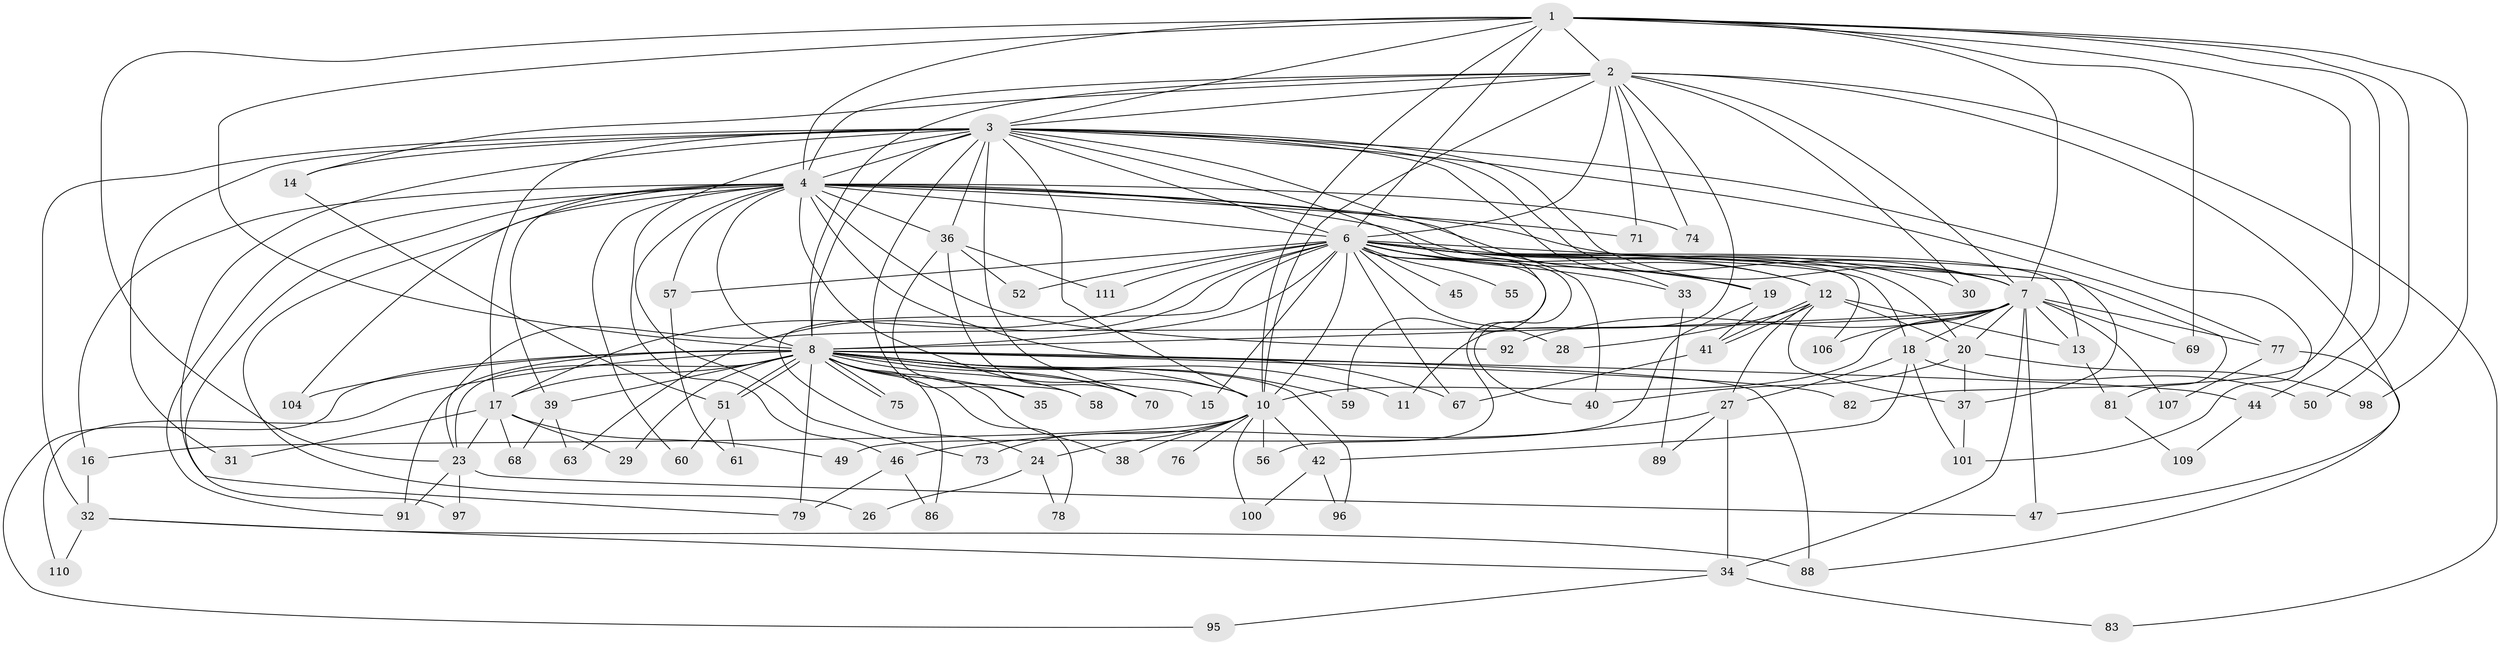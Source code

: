 // original degree distribution, {16: 0.009009009009009009, 17: 0.02702702702702703, 23: 0.018018018018018018, 18: 0.009009009009009009, 20: 0.018018018018018018, 36: 0.009009009009009009, 2: 0.5585585585585585, 9: 0.018018018018018018, 3: 0.18018018018018017, 6: 0.018018018018018018, 4: 0.08108108108108109, 5: 0.02702702702702703, 8: 0.009009009009009009, 7: 0.018018018018018018}
// Generated by graph-tools (version 1.1) at 2025/41/03/06/25 10:41:43]
// undirected, 85 vertices, 196 edges
graph export_dot {
graph [start="1"]
  node [color=gray90,style=filled];
  1 [super="+72"];
  2 [super="+99"];
  3 [super="+21"];
  4 [super="+5"];
  6 [super="+9"];
  7 [super="+43"];
  8 [super="+108"];
  10 [super="+22"];
  11;
  12;
  13 [super="+25"];
  14 [super="+103"];
  15;
  16;
  17 [super="+48"];
  18;
  19 [super="+65"];
  20 [super="+66"];
  23 [super="+53"];
  24;
  26;
  27 [super="+84"];
  28;
  29;
  30;
  31;
  32 [super="+90"];
  33;
  34 [super="+102"];
  35;
  36 [super="+62"];
  37 [super="+87"];
  38;
  39 [super="+54"];
  40 [super="+64"];
  41 [super="+85"];
  42;
  44;
  45;
  46;
  47 [super="+93"];
  49;
  50;
  51;
  52;
  55;
  56;
  57;
  58;
  59;
  60;
  61;
  63;
  67;
  68;
  69;
  70 [super="+80"];
  71;
  73;
  74;
  75;
  76;
  77;
  78;
  79 [super="+94"];
  81;
  82;
  83;
  86;
  88;
  89;
  91;
  92;
  95;
  96;
  97;
  98;
  100;
  101 [super="+105"];
  104;
  106;
  107;
  109;
  110;
  111;
  1 -- 2;
  1 -- 3;
  1 -- 4 [weight=2];
  1 -- 6 [weight=3];
  1 -- 7;
  1 -- 8;
  1 -- 10;
  1 -- 23;
  1 -- 44;
  1 -- 50;
  1 -- 69;
  1 -- 82;
  1 -- 98;
  2 -- 3;
  2 -- 4 [weight=2];
  2 -- 6 [weight=2];
  2 -- 7;
  2 -- 8;
  2 -- 10 [weight=2];
  2 -- 11;
  2 -- 14;
  2 -- 30;
  2 -- 71;
  2 -- 74;
  2 -- 83;
  2 -- 47;
  3 -- 4 [weight=2];
  3 -- 6 [weight=2];
  3 -- 7;
  3 -- 8;
  3 -- 10;
  3 -- 14;
  3 -- 19;
  3 -- 31;
  3 -- 33;
  3 -- 35;
  3 -- 36 [weight=2];
  3 -- 40;
  3 -- 46;
  3 -- 59;
  3 -- 70;
  3 -- 77;
  3 -- 79;
  3 -- 101;
  3 -- 32;
  3 -- 17;
  4 -- 6 [weight=4];
  4 -- 7 [weight=2];
  4 -- 8 [weight=2];
  4 -- 10 [weight=3];
  4 -- 26;
  4 -- 67;
  4 -- 71;
  4 -- 92;
  4 -- 97;
  4 -- 104;
  4 -- 73;
  4 -- 12;
  4 -- 74;
  4 -- 16;
  4 -- 91;
  4 -- 39;
  4 -- 57;
  4 -- 60;
  4 -- 36;
  4 -- 37;
  6 -- 7 [weight=2];
  6 -- 8 [weight=2];
  6 -- 10 [weight=2];
  6 -- 12;
  6 -- 13;
  6 -- 18;
  6 -- 20;
  6 -- 24;
  6 -- 28;
  6 -- 30;
  6 -- 45 [weight=2];
  6 -- 55 [weight=2];
  6 -- 56;
  6 -- 63;
  6 -- 106;
  6 -- 111;
  6 -- 67;
  6 -- 15;
  6 -- 17;
  6 -- 81;
  6 -- 19;
  6 -- 33;
  6 -- 52;
  6 -- 57;
  6 -- 40;
  7 -- 8;
  7 -- 10;
  7 -- 18;
  7 -- 20;
  7 -- 34;
  7 -- 47;
  7 -- 69;
  7 -- 77;
  7 -- 92;
  7 -- 106;
  7 -- 107;
  7 -- 23;
  7 -- 13;
  8 -- 10;
  8 -- 11;
  8 -- 15;
  8 -- 17;
  8 -- 29;
  8 -- 35;
  8 -- 38;
  8 -- 39 [weight=2];
  8 -- 44;
  8 -- 51;
  8 -- 51;
  8 -- 58;
  8 -- 59;
  8 -- 70;
  8 -- 75;
  8 -- 75;
  8 -- 78;
  8 -- 82;
  8 -- 86;
  8 -- 88;
  8 -- 95;
  8 -- 96;
  8 -- 104;
  8 -- 110;
  8 -- 79;
  8 -- 91;
  8 -- 23;
  10 -- 16;
  10 -- 24;
  10 -- 42;
  10 -- 56;
  10 -- 73;
  10 -- 76 [weight=2];
  10 -- 100;
  10 -- 38;
  12 -- 13;
  12 -- 27;
  12 -- 28;
  12 -- 37;
  12 -- 41;
  12 -- 41;
  12 -- 20;
  13 -- 81;
  14 -- 51;
  16 -- 32;
  17 -- 23 [weight=2];
  17 -- 29;
  17 -- 31;
  17 -- 49;
  17 -- 68;
  18 -- 27;
  18 -- 42;
  18 -- 50;
  18 -- 101;
  19 -- 49;
  19 -- 41;
  20 -- 37;
  20 -- 40;
  20 -- 98;
  23 -- 47;
  23 -- 91;
  23 -- 97;
  24 -- 26;
  24 -- 78;
  27 -- 46;
  27 -- 89;
  27 -- 34;
  32 -- 34;
  32 -- 88;
  32 -- 110;
  33 -- 89;
  34 -- 83;
  34 -- 95;
  36 -- 52;
  36 -- 58;
  36 -- 111;
  36 -- 70;
  37 -- 101;
  39 -- 68;
  39 -- 63;
  41 -- 67;
  42 -- 96;
  42 -- 100;
  44 -- 109;
  46 -- 79;
  46 -- 86;
  51 -- 60;
  51 -- 61;
  57 -- 61;
  77 -- 88;
  77 -- 107;
  81 -- 109;
}
